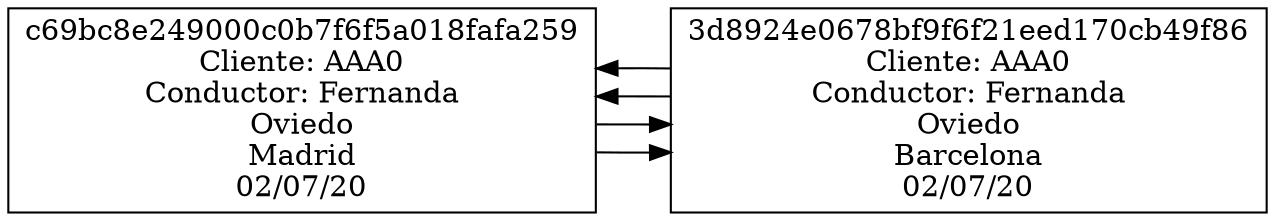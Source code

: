 digraph G {
 rankdir=LR 
 node[shape=box];
graph [ dpi = 300 ];
Dc69bc8e249000c0b7f6f5a018fafa259[label="c69bc8e249000c0b7f6f5a018fafa259
Cliente: AAA0
Conductor: Fernanda
Oviedo
Madrid
02/07/20"];
D3d8924e0678bf9f6f21eed170cb49f86[label="3d8924e0678bf9f6f21eed170cb49f86
Cliente: AAA0
Conductor: Fernanda
Oviedo
Barcelona
02/07/20"];
Dc69bc8e249000c0b7f6f5a018fafa259->D3d8924e0678bf9f6f21eed170cb49f86
Dc69bc8e249000c0b7f6f5a018fafa259->D3d8924e0678bf9f6f21eed170cb49f86
D3d8924e0678bf9f6f21eed170cb49f86->Dc69bc8e249000c0b7f6f5a018fafa259
D3d8924e0678bf9f6f21eed170cb49f86->Dc69bc8e249000c0b7f6f5a018fafa259
}